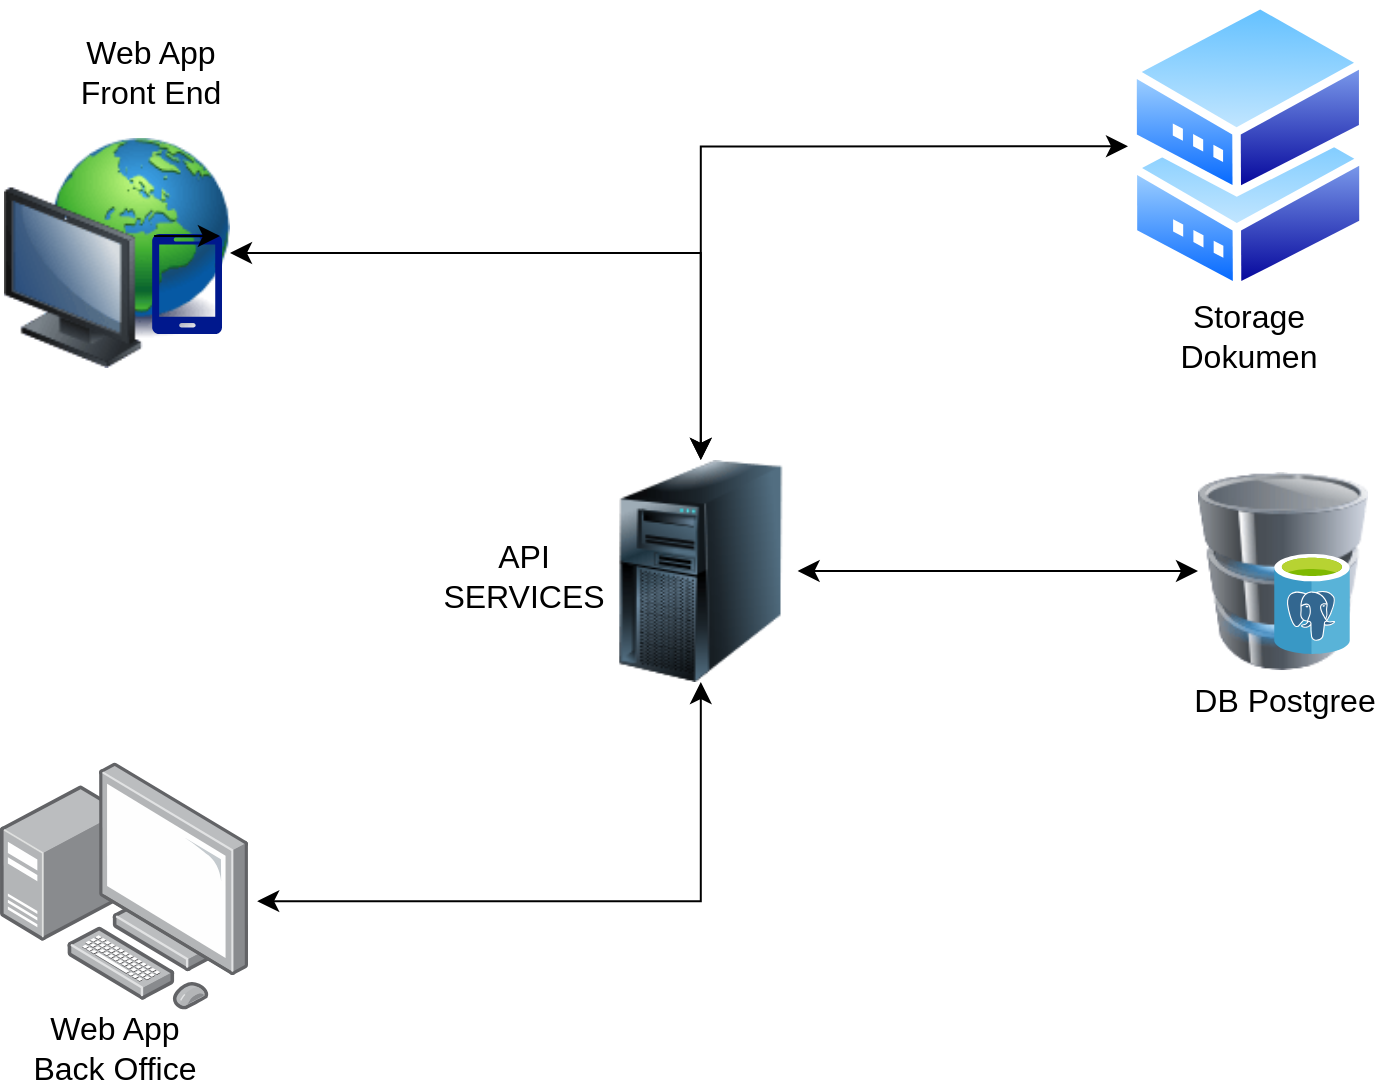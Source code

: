 <mxfile version="23.1.1" type="github">
  <diagram name="Halaman-1" id="64se9kTdfbIO6P_SXvsD">
    <mxGraphModel dx="1657" dy="1506" grid="0" gridSize="10" guides="1" tooltips="1" connect="1" arrows="1" fold="1" page="0" pageScale="1" pageWidth="1169" pageHeight="827" math="0" shadow="0">
      <root>
        <mxCell id="0" />
        <mxCell id="1" parent="0" />
        <mxCell id="vC1r9cS1ptpjQUJuSfFv-23" value="" style="image;points=[];aspect=fixed;html=1;align=center;shadow=0;dashed=0;image=img/lib/allied_telesis/computer_and_terminals/Personal_Computer_with_Server.svg;fontSize=16;" parent="1" vertex="1">
          <mxGeometry x="-167" y="-247" width="124" height="124" as="geometry" />
        </mxCell>
        <mxCell id="z9q5Gfi1wUlusJ5m4mx--1" value="" style="image;html=1;image=img/lib/clip_art/computers/Server_Tower_128x128.png;fontSize=16;flipH=1;aspect=fixed;" vertex="1" parent="1">
          <mxGeometry x="135" y="-398" width="96.81" height="111" as="geometry" />
        </mxCell>
        <mxCell id="z9q5Gfi1wUlusJ5m4mx--2" value="" style="image;html=1;image=img/lib/clip_art/computers/Network_128x128.png;fontSize=16;flipH=1;" vertex="1" parent="1">
          <mxGeometry x="-165" y="-566" width="113" height="129" as="geometry" />
        </mxCell>
        <mxCell id="vC1r9cS1ptpjQUJuSfFv-25" value="" style="image;html=1;image=img/lib/clip_art/computers/Database_128x128.png;fontSize=16;" parent="1" vertex="1">
          <mxGeometry x="432" y="-416" width="85" height="147" as="geometry" />
        </mxCell>
        <mxCell id="z9q5Gfi1wUlusJ5m4mx--6" value="" style="image;sketch=0;aspect=fixed;html=1;points=[];align=center;fontSize=12;image=img/lib/mscae/Azure_Database_for_PostgreSQL_servers.svg;" vertex="1" parent="1">
          <mxGeometry x="470" y="-351" width="38" height="50" as="geometry" />
        </mxCell>
        <mxCell id="z9q5Gfi1wUlusJ5m4mx--9" value="" style="sketch=0;aspect=fixed;pointerEvents=1;shadow=0;dashed=0;html=1;strokeColor=none;labelPosition=center;verticalLabelPosition=bottom;verticalAlign=top;align=center;fillColor=#00188D;shape=mxgraph.azure.mobile;fontSize=16;" vertex="1" parent="1">
          <mxGeometry x="-91" y="-511" width="35" height="50" as="geometry" />
        </mxCell>
        <mxCell id="z9q5Gfi1wUlusJ5m4mx--10" style="edgeStyle=none;curved=1;rounded=0;orthogonalLoop=1;jettySize=auto;html=1;exitX=0.03;exitY=0.02;exitDx=0;exitDy=0;exitPerimeter=0;entryX=0.97;entryY=0.02;entryDx=0;entryDy=0;entryPerimeter=0;fontSize=12;startSize=8;endSize=8;" edge="1" parent="1" source="z9q5Gfi1wUlusJ5m4mx--9" target="z9q5Gfi1wUlusJ5m4mx--9">
          <mxGeometry relative="1" as="geometry" />
        </mxCell>
        <mxCell id="z9q5Gfi1wUlusJ5m4mx--11" style="edgeStyle=none;curved=1;rounded=0;orthogonalLoop=1;jettySize=auto;html=1;exitX=0;exitY=0.5;exitDx=0;exitDy=0;exitPerimeter=0;fontSize=12;startSize=8;endSize=8;" edge="1" parent="1" source="z9q5Gfi1wUlusJ5m4mx--9" target="z9q5Gfi1wUlusJ5m4mx--9">
          <mxGeometry relative="1" as="geometry" />
        </mxCell>
        <mxCell id="z9q5Gfi1wUlusJ5m4mx--17" value="Web App &lt;br&gt;Front End" style="text;html=1;strokeColor=none;fillColor=none;align=center;verticalAlign=middle;whiteSpace=wrap;rounded=0;fontSize=16;" vertex="1" parent="1">
          <mxGeometry x="-147" y="-609" width="111" height="34" as="geometry" />
        </mxCell>
        <mxCell id="z9q5Gfi1wUlusJ5m4mx--18" value="Web App&lt;br&gt;Back Office" style="text;html=1;strokeColor=none;fillColor=none;align=center;verticalAlign=middle;whiteSpace=wrap;rounded=0;fontSize=16;" vertex="1" parent="1">
          <mxGeometry x="-165" y="-121" width="111" height="34" as="geometry" />
        </mxCell>
        <mxCell id="z9q5Gfi1wUlusJ5m4mx--19" value="API &lt;br&gt;SERVICES" style="text;html=1;strokeColor=none;fillColor=none;align=center;verticalAlign=middle;whiteSpace=wrap;rounded=0;fontSize=16;" vertex="1" parent="1">
          <mxGeometry x="36" y="-359" width="118" height="38" as="geometry" />
        </mxCell>
        <mxCell id="z9q5Gfi1wUlusJ5m4mx--21" value="DB Postgree" style="text;html=1;strokeColor=none;fillColor=none;align=center;verticalAlign=middle;whiteSpace=wrap;rounded=0;fontSize=16;" vertex="1" parent="1">
          <mxGeometry x="419.5" y="-295" width="111" height="34" as="geometry" />
        </mxCell>
        <mxCell id="z9q5Gfi1wUlusJ5m4mx--23" value="" style="endArrow=classic;startArrow=classic;html=1;rounded=0;fontSize=12;startSize=8;endSize=8;curved=1;exitX=0;exitY=0.5;exitDx=0;exitDy=0;entryX=1;entryY=0.5;entryDx=0;entryDy=0;" edge="1" parent="1" source="vC1r9cS1ptpjQUJuSfFv-25" target="z9q5Gfi1wUlusJ5m4mx--1">
          <mxGeometry width="50" height="50" relative="1" as="geometry">
            <mxPoint x="22" y="-304" as="sourcePoint" />
            <mxPoint x="225.879" y="-370.27" as="targetPoint" />
          </mxGeometry>
        </mxCell>
        <mxCell id="z9q5Gfi1wUlusJ5m4mx--24" value="" style="endArrow=classic;startArrow=classic;html=1;rounded=0;fontSize=12;startSize=8;endSize=8;exitX=1.037;exitY=0.561;exitDx=0;exitDy=0;exitPerimeter=0;entryX=0.5;entryY=1;entryDx=0;entryDy=0;edgeStyle=orthogonalEdgeStyle;" edge="1" parent="1" source="vC1r9cS1ptpjQUJuSfFv-23" target="z9q5Gfi1wUlusJ5m4mx--1">
          <mxGeometry width="50" height="50" relative="1" as="geometry">
            <mxPoint x="22" y="-304" as="sourcePoint" />
            <mxPoint x="72" y="-354" as="targetPoint" />
          </mxGeometry>
        </mxCell>
        <mxCell id="z9q5Gfi1wUlusJ5m4mx--25" value="" style="endArrow=classic;startArrow=classic;html=1;rounded=0;fontSize=12;startSize=8;endSize=8;exitX=1;exitY=0.5;exitDx=0;exitDy=0;entryX=0.5;entryY=0;entryDx=0;entryDy=0;edgeStyle=orthogonalEdgeStyle;" edge="1" parent="1" source="z9q5Gfi1wUlusJ5m4mx--2" target="z9q5Gfi1wUlusJ5m4mx--1">
          <mxGeometry width="50" height="50" relative="1" as="geometry">
            <mxPoint x="22" y="-304" as="sourcePoint" />
            <mxPoint x="72" y="-354" as="targetPoint" />
          </mxGeometry>
        </mxCell>
        <mxCell id="z9q5Gfi1wUlusJ5m4mx--27" value="" style="image;aspect=fixed;perimeter=ellipsePerimeter;html=1;align=center;shadow=0;dashed=0;spacingTop=3;image=img/lib/active_directory/shadowed_router.svg;fontSize=16;" vertex="1" parent="1">
          <mxGeometry x="397" y="-628" width="120" height="146.34" as="geometry" />
        </mxCell>
        <mxCell id="z9q5Gfi1wUlusJ5m4mx--28" value="" style="endArrow=classic;startArrow=classic;html=1;rounded=0;fontSize=12;startSize=8;endSize=8;exitX=0;exitY=0.5;exitDx=0;exitDy=0;entryX=0.5;entryY=0;entryDx=0;entryDy=0;edgeStyle=orthogonalEdgeStyle;" edge="1" parent="1" source="z9q5Gfi1wUlusJ5m4mx--27" target="z9q5Gfi1wUlusJ5m4mx--1">
          <mxGeometry width="50" height="50" relative="1" as="geometry">
            <mxPoint x="22" y="-304" as="sourcePoint" />
            <mxPoint x="72" y="-354" as="targetPoint" />
          </mxGeometry>
        </mxCell>
        <mxCell id="z9q5Gfi1wUlusJ5m4mx--29" value="Storage Dokumen" style="text;html=1;strokeColor=none;fillColor=none;align=center;verticalAlign=middle;whiteSpace=wrap;rounded=0;fontSize=16;" vertex="1" parent="1">
          <mxGeometry x="401.5" y="-477" width="111" height="34" as="geometry" />
        </mxCell>
      </root>
    </mxGraphModel>
  </diagram>
</mxfile>
